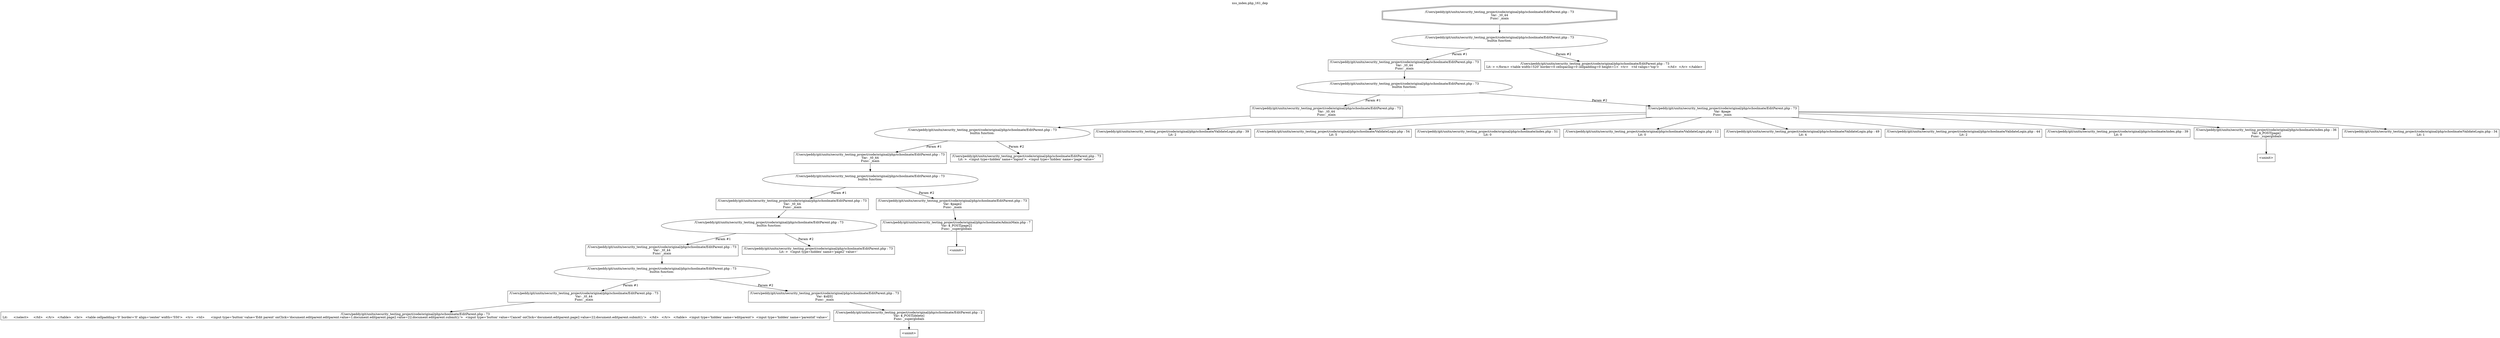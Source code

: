 digraph cfg {
  label="xss_index.php_161_dep";
  labelloc=t;
  n1 [shape=doubleoctagon, label="/Users/peddy/git/unitn/security_testing_project/code/original/php/schoolmate/EditParent.php : 73\nVar: _t0_44\nFunc: _main\n"];
  n2 [shape=ellipse, label="/Users/peddy/git/unitn/security_testing_project/code/original/php/schoolmate/EditParent.php : 73\nbuiltin function:\n.\n"];
  n3 [shape=box, label="/Users/peddy/git/unitn/security_testing_project/code/original/php/schoolmate/EditParent.php : 73\nVar: _t0_44\nFunc: _main\n"];
  n4 [shape=ellipse, label="/Users/peddy/git/unitn/security_testing_project/code/original/php/schoolmate/EditParent.php : 73\nbuiltin function:\n.\n"];
  n5 [shape=box, label="/Users/peddy/git/unitn/security_testing_project/code/original/php/schoolmate/EditParent.php : 73\nVar: _t0_44\nFunc: _main\n"];
  n6 [shape=ellipse, label="/Users/peddy/git/unitn/security_testing_project/code/original/php/schoolmate/EditParent.php : 73\nbuiltin function:\n.\n"];
  n7 [shape=box, label="/Users/peddy/git/unitn/security_testing_project/code/original/php/schoolmate/EditParent.php : 73\nVar: _t0_44\nFunc: _main\n"];
  n8 [shape=ellipse, label="/Users/peddy/git/unitn/security_testing_project/code/original/php/schoolmate/EditParent.php : 73\nbuiltin function:\n.\n"];
  n9 [shape=box, label="/Users/peddy/git/unitn/security_testing_project/code/original/php/schoolmate/EditParent.php : 73\nVar: _t0_44\nFunc: _main\n"];
  n10 [shape=ellipse, label="/Users/peddy/git/unitn/security_testing_project/code/original/php/schoolmate/EditParent.php : 73\nbuiltin function:\n.\n"];
  n11 [shape=box, label="/Users/peddy/git/unitn/security_testing_project/code/original/php/schoolmate/EditParent.php : 73\nVar: _t0_44\nFunc: _main\n"];
  n12 [shape=ellipse, label="/Users/peddy/git/unitn/security_testing_project/code/original/php/schoolmate/EditParent.php : 73\nbuiltin function:\n.\n"];
  n13 [shape=box, label="/Users/peddy/git/unitn/security_testing_project/code/original/php/schoolmate/EditParent.php : 73\nVar: _t0_44\nFunc: _main\n"];
  n14 [shape=box, label="/Users/peddy/git/unitn/security_testing_project/code/original/php/schoolmate/EditParent.php : 73\nLit:      </select>	</td>   </tr>   </table>   <br>   <table cellpadding='0' border='0' align='center' width='550'>   <tr>   <td>	<input type='button' value='Edit parent' onClick='document.editparent.editparent.value=1;document.editparent.page2.value=22;document.editparent.submit();'>	<input type='button' value='Cancel' onClick='document.editparent.page2.value=22;document.editparent.submit();'>   </td>   </tr>   </table>  <input type='hidden' name='editparent'>  <input type='hidden' name='parentid' value='\n"];
  n15 [shape=box, label="/Users/peddy/git/unitn/security_testing_project/code/original/php/schoolmate/EditParent.php : 73\nVar: $id[0]\nFunc: _main\n"];
  n16 [shape=box, label="/Users/peddy/git/unitn/security_testing_project/code/original/php/schoolmate/EditParent.php : 2\nVar: $_POST[delete]\nFunc: _superglobals\n"];
  n17 [shape=box, label="<uninit>"];
  n18 [shape=box, label="/Users/peddy/git/unitn/security_testing_project/code/original/php/schoolmate/EditParent.php : 73\nLit: >  <input type=hidden' name='page2' value='\n"];
  n19 [shape=box, label="/Users/peddy/git/unitn/security_testing_project/code/original/php/schoolmate/EditParent.php : 73\nVar: $page2\nFunc: _main\n"];
  n20 [shape=box, label="/Users/peddy/git/unitn/security_testing_project/code/original/php/schoolmate/AdminMain.php : 7\nVar: $_POST[page2]\nFunc: _superglobals\n"];
  n21 [shape=box, label="<uninit>"];
  n22 [shape=box, label="/Users/peddy/git/unitn/security_testing_project/code/original/php/schoolmate/EditParent.php : 73\nLit: >  <input type=hidden' name='logout'>  <input type='hidden' name='page' value='\n"];
  n23 [shape=box, label="/Users/peddy/git/unitn/security_testing_project/code/original/php/schoolmate/EditParent.php : 73\nVar: $page\nFunc: _main\n"];
  n24 [shape=box, label="/Users/peddy/git/unitn/security_testing_project/code/original/php/schoolmate/ValidateLogin.php : 39\nLit: 2\n"];
  n25 [shape=box, label="/Users/peddy/git/unitn/security_testing_project/code/original/php/schoolmate/ValidateLogin.php : 54\nLit: 5\n"];
  n26 [shape=box, label="/Users/peddy/git/unitn/security_testing_project/code/original/php/schoolmate/index.php : 51\nLit: 0\n"];
  n27 [shape=box, label="/Users/peddy/git/unitn/security_testing_project/code/original/php/schoolmate/ValidateLogin.php : 12\nLit: 0\n"];
  n28 [shape=box, label="/Users/peddy/git/unitn/security_testing_project/code/original/php/schoolmate/ValidateLogin.php : 49\nLit: 4\n"];
  n29 [shape=box, label="/Users/peddy/git/unitn/security_testing_project/code/original/php/schoolmate/ValidateLogin.php : 44\nLit: 2\n"];
  n30 [shape=box, label="/Users/peddy/git/unitn/security_testing_project/code/original/php/schoolmate/index.php : 39\nLit: 0\n"];
  n31 [shape=box, label="/Users/peddy/git/unitn/security_testing_project/code/original/php/schoolmate/index.php : 36\nVar: $_POST[page]\nFunc: _superglobals\n"];
  n32 [shape=box, label="<uninit>"];
  n33 [shape=box, label="/Users/peddy/git/unitn/security_testing_project/code/original/php/schoolmate/ValidateLogin.php : 34\nLit: 1\n"];
  n34 [shape=box, label="/Users/peddy/git/unitn/security_testing_project/code/original/php/schoolmate/EditParent.php : 73\nLit: > </form> <table width=520' border=0 cellspacing=0 cellpadding=0 height=1>  <tr>   <td valign='top'>	&nbsp;   </td>  </tr> </table> \n"];
  n1 -> n2;
  n3 -> n4;
  n5 -> n6;
  n7 -> n8;
  n9 -> n10;
  n11 -> n12;
  n13 -> n14;
  n12 -> n13[label="Param #1"];
  n12 -> n15[label="Param #2"];
  n16 -> n17;
  n15 -> n16;
  n10 -> n11[label="Param #1"];
  n10 -> n18[label="Param #2"];
  n8 -> n9[label="Param #1"];
  n8 -> n19[label="Param #2"];
  n20 -> n21;
  n19 -> n20;
  n6 -> n7[label="Param #1"];
  n6 -> n22[label="Param #2"];
  n4 -> n5[label="Param #1"];
  n4 -> n23[label="Param #2"];
  n23 -> n24;
  n23 -> n25;
  n23 -> n26;
  n23 -> n27;
  n23 -> n28;
  n23 -> n29;
  n23 -> n30;
  n23 -> n31;
  n23 -> n33;
  n31 -> n32;
  n2 -> n3[label="Param #1"];
  n2 -> n34[label="Param #2"];
}
